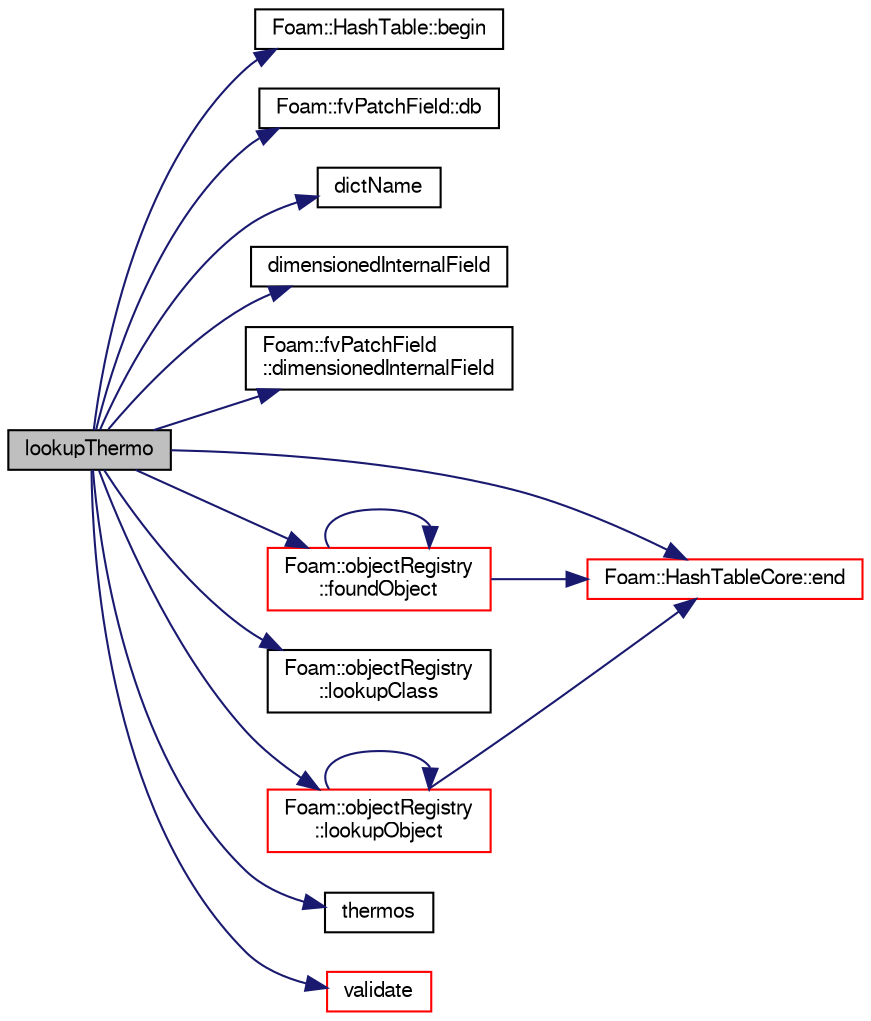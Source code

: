 digraph "lookupThermo"
{
  bgcolor="transparent";
  edge [fontname="FreeSans",fontsize="10",labelfontname="FreeSans",labelfontsize="10"];
  node [fontname="FreeSans",fontsize="10",shape=record];
  rankdir="LR";
  Node1012 [label="lookupThermo",height=0.2,width=0.4,color="black", fillcolor="grey75", style="filled", fontcolor="black"];
  Node1012 -> Node1013 [color="midnightblue",fontsize="10",style="solid",fontname="FreeSans"];
  Node1013 [label="Foam::HashTable::begin",height=0.2,width=0.4,color="black",URL="$a25702.html#a4718c822b6b0cd47612f37199986753a",tooltip="iterator set to the beginning of the HashTable "];
  Node1012 -> Node1014 [color="midnightblue",fontsize="10",style="solid",fontname="FreeSans"];
  Node1014 [label="Foam::fvPatchField::db",height=0.2,width=0.4,color="black",URL="$a22354.html#a65cc75d9f80b1df5c3184fb2274a97f1",tooltip="Return local objectRegistry. "];
  Node1012 -> Node1015 [color="midnightblue",fontsize="10",style="solid",fontname="FreeSans"];
  Node1015 [label="dictName",height=0.2,width=0.4,color="black",URL="$a38936.html#a2ce6e6886eaffc8e3b0677e78ed12560"];
  Node1012 -> Node1016 [color="midnightblue",fontsize="10",style="solid",fontname="FreeSans"];
  Node1016 [label="dimensionedInternalField",height=0.2,width=0.4,color="black",URL="$a38438.html#a942cd19121a46cdc649099eb27c74b18"];
  Node1012 -> Node1017 [color="midnightblue",fontsize="10",style="solid",fontname="FreeSans"];
  Node1017 [label="Foam::fvPatchField\l::dimensionedInternalField",height=0.2,width=0.4,color="black",URL="$a22354.html#a1067b719c3281eb98ffda55196ca2033",tooltip="Return dimensioned internal field reference. "];
  Node1012 -> Node1018 [color="midnightblue",fontsize="10",style="solid",fontname="FreeSans"];
  Node1018 [label="Foam::HashTableCore::end",height=0.2,width=0.4,color="red",URL="$a25706.html#a540580a296c0ff351686ceb4f27b6fe6",tooltip="iteratorEnd set to beyond the end of any HashTable "];
  Node1012 -> Node1026 [color="midnightblue",fontsize="10",style="solid",fontname="FreeSans"];
  Node1026 [label="Foam::objectRegistry\l::foundObject",height=0.2,width=0.4,color="red",URL="$a26326.html#afb1fd730975d12fa5bcd4252fbf2b92c",tooltip="Is the named Type found? "];
  Node1026 -> Node1018 [color="midnightblue",fontsize="10",style="solid",fontname="FreeSans"];
  Node1026 -> Node1026 [color="midnightblue",fontsize="10",style="solid",fontname="FreeSans"];
  Node1012 -> Node1029 [color="midnightblue",fontsize="10",style="solid",fontname="FreeSans"];
  Node1029 [label="Foam::objectRegistry\l::lookupClass",height=0.2,width=0.4,color="black",URL="$a26326.html#ad20408e9bd7b5446e5bd0dc70b751705",tooltip="Lookup and return all objects of the given Type. "];
  Node1012 -> Node1030 [color="midnightblue",fontsize="10",style="solid",fontname="FreeSans"];
  Node1030 [label="Foam::objectRegistry\l::lookupObject",height=0.2,width=0.4,color="red",URL="$a26326.html#a8b49296f8410366342c524250612c2aa",tooltip="Lookup and return the object of the given Type. "];
  Node1030 -> Node1018 [color="midnightblue",fontsize="10",style="solid",fontname="FreeSans"];
  Node1030 -> Node1030 [color="midnightblue",fontsize="10",style="solid",fontname="FreeSans"];
  Node1012 -> Node1074 [color="midnightblue",fontsize="10",style="solid",fontname="FreeSans"];
  Node1074 [label="thermos",height=0.2,width=0.4,color="black",URL="$a20129.html#a0095b9509603fe487629edeaaaa3022f"];
  Node1012 -> Node1075 [color="midnightblue",fontsize="10",style="solid",fontname="FreeSans"];
  Node1075 [label="validate",height=0.2,width=0.4,color="red",URL="$a29734.html#ab78135c4dda83acd7424f7e3277eba3f",tooltip="Check that the thermodynamics package is consistent. "];
}
